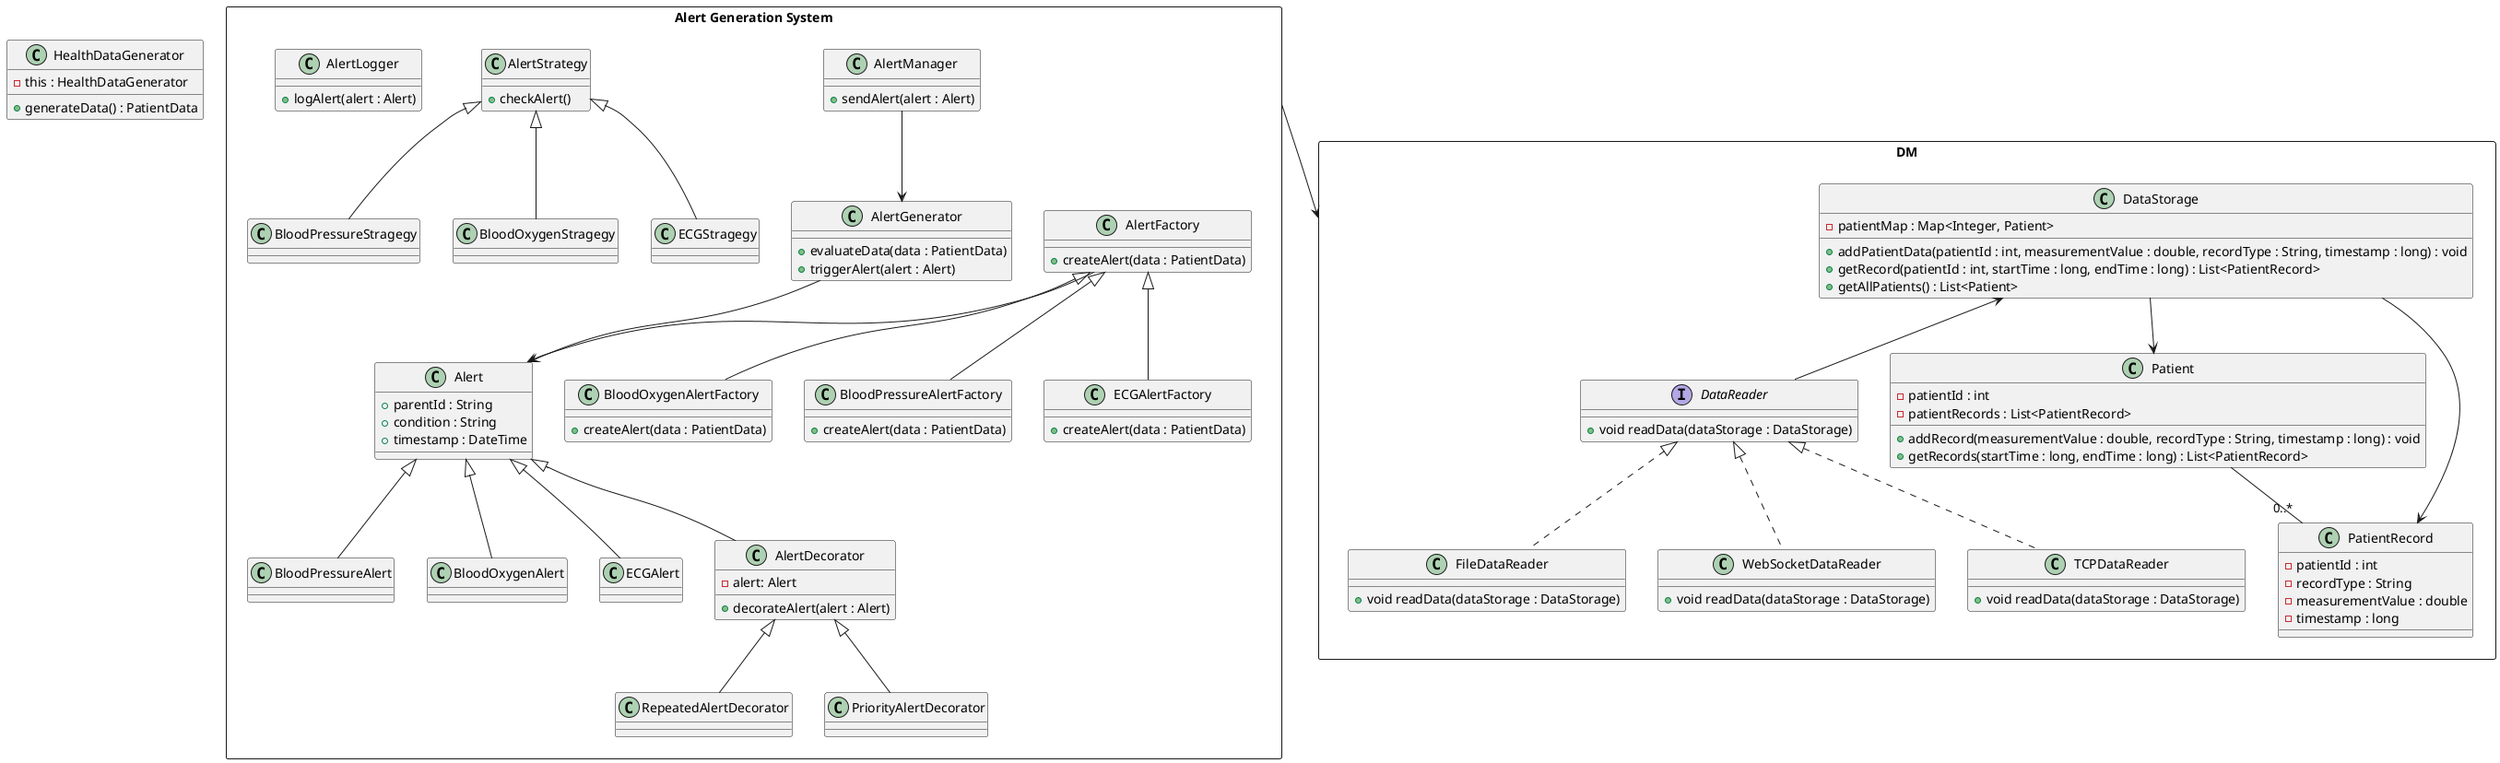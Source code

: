 @startuml

class "HealthDataGenerator" as HDG {
    -this : HealthDataGenerator
    +generateData() : PatientData
}

rectangle "Alert Generation System" as AGS {
    class "AlertGenerator" as AG {
        +evaluateData(data : PatientData)
        +triggerAlert(alert : Alert)
    }

    AG --> A

    class "Alert" as A {
        +parentId : String
        +condition : String
        +timestamp : DateTime
    }

    class "BloodPressureAlert" as BPA {

    }

    A <|-- BPA

    class "BloodOxygenAlert" as BOA {

    }

    A <|-- BOA

    class "ECGAlert" as ECGA {

    }

    A <|-- ECGA

    class "AlertFactory" as AF {
        +createAlert(data : PatientData)
    }

    AF --> A

    class "BloodOxygenAlertFactory" as BOAF {
        +createAlert(data : PatientData)
    }

    AF <|-- BOAF

    class "BloodPressureAlertFactory" as BPAF {
        +createAlert(data : PatientData)
    }

    AF <|-- BPAF

    class "ECGAlertFactory" as ECGAF {
        +createAlert(data : PatientData)
    }

    AF <|-- ECGAF

    class "AlertManager" as AM {
        +sendAlert(alert : Alert)
    }

    AM --> AG

    class "AlertStrategy" as AS {
        +checkAlert()
    }

    class "BloodPressureStragegy" as BPS {

    }

    AS <|-- BPS

    class "BloodOxygenStragegy" as BOS {

    }

    AS <|-- BOS

    class "ECGStragegy" as ECGS {

    }

    AS <|-- ECGS

    class "AlertDecorator" as AD {
        -alert: Alert
        +decorateAlert(alert : Alert)
    }

    A <|-- AD

    class "RepeatedAlertDecorator" as RAD {
        'Checks and re-checks alert conditions over a set interval.
    }

    AD <|-- RAD

    class "PriorityAlertDecorator" as PAD {
        'Adds prioritization tagging to alerts needing urgent attention.
    }

    AD <|-- PAD

    class "AlertLogger" as AL {
        +logAlert(alert : Alert)
    }
}

AGS --> DM

rectangle "data_management" as DM {

    interface "DataReader" as DL {
        + void readData(dataStorage : DataStorage)
    }

    DS <-- DL

    class "FileDataReader" as FDL {
        + void readData(dataStorage : DataStorage)
    }

    class "WebSocketDataReader" as WSDR {
        + void readData(dataStorage : DataStorage)
    }

    class "TCPDataReader" as TDR {
        + void readData(dataStorage : DataStorage)
    }

    DL <|.. FDL
    DL <|.. WSDR
    DL <|.. TDR

    class "DataStorage" as DS {
        - patientMap : Map<Integer, Patient>
        + addPatientData(patientId : int, measurementValue : double, recordType : String, timestamp : long) : void
        + getRecord(patientId : int, startTime : long, endTime : long) : List<PatientRecord>
        + getAllPatients() : List<Patient>
    }

    class "Patient" as P {
        - patientId : int
        - patientRecords : List<PatientRecord>
        + addRecord(measurementValue : double, recordType : String, timestamp : long) : void
        + getRecords(startTime : long, endTime : long) : List<PatientRecord>
    }

    class "PatientRecord" as PR {
        - patientId : int
        - recordType : String
        - measurementValue : double
        - timestamp : long
        '+getters
    }

    DS --> P
    P -- "0..*" PR
    DS --> PR
}


@enduml